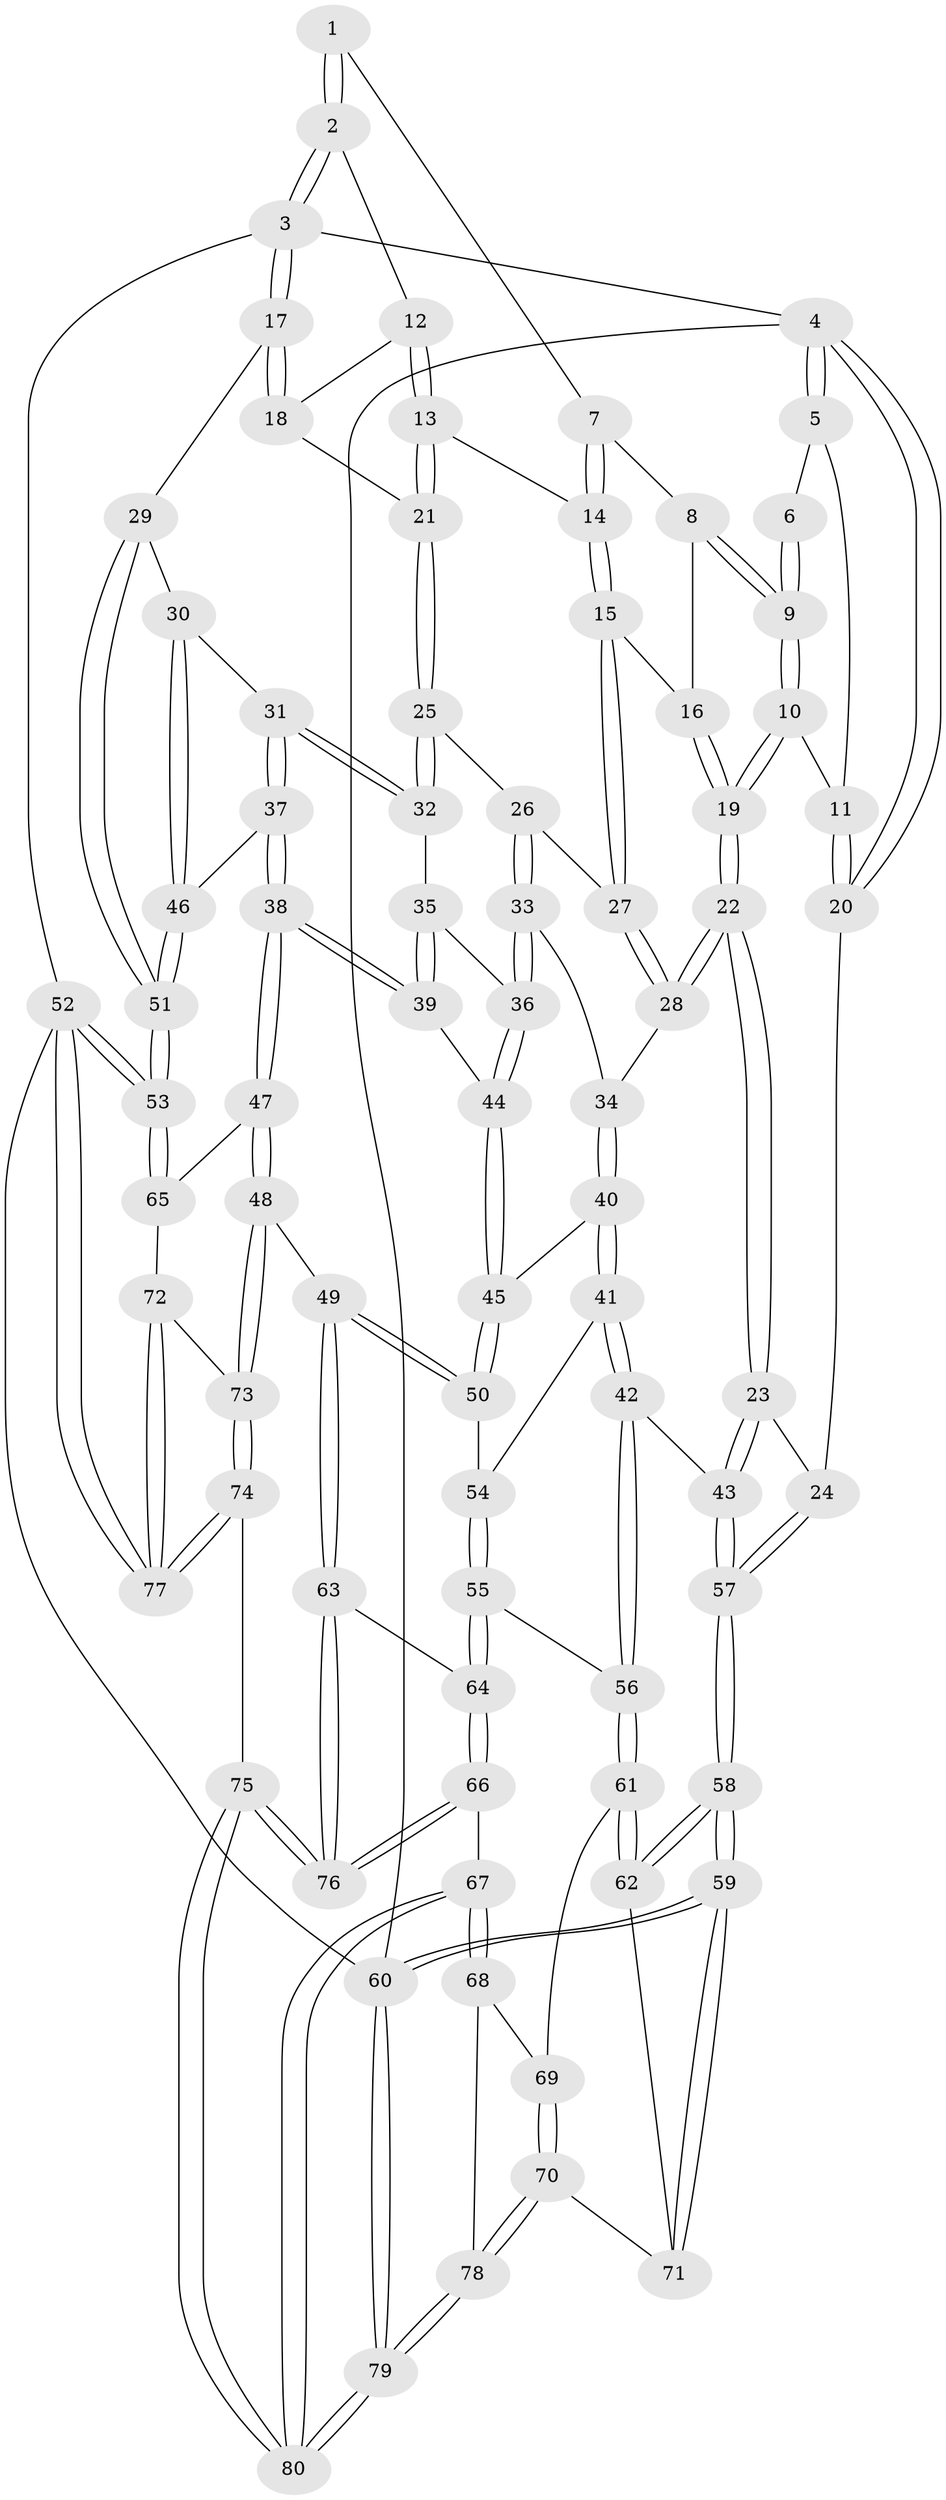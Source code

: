 // Generated by graph-tools (version 1.1) at 2025/16/03/09/25 04:16:47]
// undirected, 80 vertices, 197 edges
graph export_dot {
graph [start="1"]
  node [color=gray90,style=filled];
  1 [pos="+0.43175272655872304+0"];
  2 [pos="+0.7450112912878206+0"];
  3 [pos="+1+0"];
  4 [pos="+0+0"];
  5 [pos="+0+0"];
  6 [pos="+0.17466657755224016+0"];
  7 [pos="+0.41060390658964424+0.014738697651328415"];
  8 [pos="+0.37595398035124367+0.08323346554288871"];
  9 [pos="+0.1838780931079259+0.10374655990786479"];
  10 [pos="+0.15775596057540534+0.1933287571358607"];
  11 [pos="+0.08155956269112354+0.17840114656073225"];
  12 [pos="+0.7259056308259695+0"];
  13 [pos="+0.6517737104013474+0.1865982439016067"];
  14 [pos="+0.5521567146035228+0.2099547557883964"];
  15 [pos="+0.4994788395115489+0.2454959060073597"];
  16 [pos="+0.3722704275819361+0.11816364407080758"];
  17 [pos="+1+0.2061993956385188"];
  18 [pos="+0.8647518225392401+0.22589053796904088"];
  19 [pos="+0.23764121443694242+0.32186672001023275"];
  20 [pos="+0+0.2302946068521844"];
  21 [pos="+0.7184883735190546+0.289695662411424"];
  22 [pos="+0.24267588400380835+0.34231325892244074"];
  23 [pos="+0.20622165427666603+0.40736672771370863"];
  24 [pos="+0+0.44558865283304494"];
  25 [pos="+0.7184940698199065+0.28974466562980483"];
  26 [pos="+0.5656234594919781+0.3842367229353439"];
  27 [pos="+0.45139646942465855+0.3093771713099879"];
  28 [pos="+0.39558554466783175+0.3407907614021353"];
  29 [pos="+1+0.3506346478188435"];
  30 [pos="+1+0.38146523211441796"];
  31 [pos="+0.8593497754590349+0.4327833695332565"];
  32 [pos="+0.7251630064780927+0.3059237285586483"];
  33 [pos="+0.578684443393035+0.4619867459077743"];
  34 [pos="+0.4664425872454322+0.46174555221168534"];
  35 [pos="+0.71121894937993+0.33619682370761256"];
  36 [pos="+0.5825071747303271+0.46541432044595654"];
  37 [pos="+0.7548240014919284+0.6255909469932912"];
  38 [pos="+0.7480875094915985+0.6302827689677286"];
  39 [pos="+0.6604708423559296+0.5448437113350663"];
  40 [pos="+0.4466417643417224+0.5695416748625833"];
  41 [pos="+0.3686144929551905+0.5829686042044674"];
  42 [pos="+0.24972086021264145+0.5830149064306757"];
  43 [pos="+0.24172934156862064+0.5701876533497833"];
  44 [pos="+0.6197801848084762+0.5259651347082847"];
  45 [pos="+0.47779690529329466+0.5876125359555037"];
  46 [pos="+0.9054321025476524+0.6347100968595301"];
  47 [pos="+0.7327271131766148+0.680622414132502"];
  48 [pos="+0.5680017075851896+0.7684641680933109"];
  49 [pos="+0.5669073429813526+0.7686395372019941"];
  50 [pos="+0.5222720781413926+0.7002009201771922"];
  51 [pos="+1+0.8298545988102045"];
  52 [pos="+1+1"];
  53 [pos="+1+0.8653612278541749"];
  54 [pos="+0.42033061209196376+0.6822686389631132"];
  55 [pos="+0.35038845235517846+0.7534126934494776"];
  56 [pos="+0.24799367385815146+0.6899238343149137"];
  57 [pos="+0+0.7039334461154967"];
  58 [pos="+0+0.8000172239284408"];
  59 [pos="+0+1"];
  60 [pos="+0+1"];
  61 [pos="+0.22941202752455703+0.7149647100917864"];
  62 [pos="+0.16868431222666852+0.7572097096980326"];
  63 [pos="+0.5657932146950152+0.7696223139497117"];
  64 [pos="+0.38357479954052454+0.7838952471186491"];
  65 [pos="+0.8036346893368437+0.7869314687586942"];
  66 [pos="+0.3573057040741747+0.9075759317019279"];
  67 [pos="+0.33422280710760643+0.9213100985468067"];
  68 [pos="+0.30144572778296047+0.9096179344058717"];
  69 [pos="+0.2546789178184538+0.8087071912202254"];
  70 [pos="+0.1971513243180113+0.9198811943159657"];
  71 [pos="+0.16792983188849614+0.8988283796444395"];
  72 [pos="+0.7880625734084907+0.8801011991525431"];
  73 [pos="+0.692881177024767+0.9405061097325677"];
  74 [pos="+0.60154135196647+1"];
  75 [pos="+0.5911501149601106+1"];
  76 [pos="+0.5048649660469819+0.9462179138781655"];
  77 [pos="+1+1"];
  78 [pos="+0.20233779350479972+0.9248013471902489"];
  79 [pos="+0.16626846836882103+1"];
  80 [pos="+0.29962333408238984+1"];
  1 -- 2;
  1 -- 2;
  1 -- 7;
  2 -- 3;
  2 -- 3;
  2 -- 12;
  3 -- 4;
  3 -- 17;
  3 -- 17;
  3 -- 52;
  4 -- 5;
  4 -- 5;
  4 -- 20;
  4 -- 20;
  4 -- 60;
  5 -- 6;
  5 -- 11;
  6 -- 9;
  6 -- 9;
  7 -- 8;
  7 -- 14;
  7 -- 14;
  8 -- 9;
  8 -- 9;
  8 -- 16;
  9 -- 10;
  9 -- 10;
  10 -- 11;
  10 -- 19;
  10 -- 19;
  11 -- 20;
  11 -- 20;
  12 -- 13;
  12 -- 13;
  12 -- 18;
  13 -- 14;
  13 -- 21;
  13 -- 21;
  14 -- 15;
  14 -- 15;
  15 -- 16;
  15 -- 27;
  15 -- 27;
  16 -- 19;
  16 -- 19;
  17 -- 18;
  17 -- 18;
  17 -- 29;
  18 -- 21;
  19 -- 22;
  19 -- 22;
  20 -- 24;
  21 -- 25;
  21 -- 25;
  22 -- 23;
  22 -- 23;
  22 -- 28;
  22 -- 28;
  23 -- 24;
  23 -- 43;
  23 -- 43;
  24 -- 57;
  24 -- 57;
  25 -- 26;
  25 -- 32;
  25 -- 32;
  26 -- 27;
  26 -- 33;
  26 -- 33;
  27 -- 28;
  27 -- 28;
  28 -- 34;
  29 -- 30;
  29 -- 51;
  29 -- 51;
  30 -- 31;
  30 -- 46;
  30 -- 46;
  31 -- 32;
  31 -- 32;
  31 -- 37;
  31 -- 37;
  32 -- 35;
  33 -- 34;
  33 -- 36;
  33 -- 36;
  34 -- 40;
  34 -- 40;
  35 -- 36;
  35 -- 39;
  35 -- 39;
  36 -- 44;
  36 -- 44;
  37 -- 38;
  37 -- 38;
  37 -- 46;
  38 -- 39;
  38 -- 39;
  38 -- 47;
  38 -- 47;
  39 -- 44;
  40 -- 41;
  40 -- 41;
  40 -- 45;
  41 -- 42;
  41 -- 42;
  41 -- 54;
  42 -- 43;
  42 -- 56;
  42 -- 56;
  43 -- 57;
  43 -- 57;
  44 -- 45;
  44 -- 45;
  45 -- 50;
  45 -- 50;
  46 -- 51;
  46 -- 51;
  47 -- 48;
  47 -- 48;
  47 -- 65;
  48 -- 49;
  48 -- 73;
  48 -- 73;
  49 -- 50;
  49 -- 50;
  49 -- 63;
  49 -- 63;
  50 -- 54;
  51 -- 53;
  51 -- 53;
  52 -- 53;
  52 -- 53;
  52 -- 77;
  52 -- 77;
  52 -- 60;
  53 -- 65;
  53 -- 65;
  54 -- 55;
  54 -- 55;
  55 -- 56;
  55 -- 64;
  55 -- 64;
  56 -- 61;
  56 -- 61;
  57 -- 58;
  57 -- 58;
  58 -- 59;
  58 -- 59;
  58 -- 62;
  58 -- 62;
  59 -- 60;
  59 -- 60;
  59 -- 71;
  59 -- 71;
  60 -- 79;
  60 -- 79;
  61 -- 62;
  61 -- 62;
  61 -- 69;
  62 -- 71;
  63 -- 64;
  63 -- 76;
  63 -- 76;
  64 -- 66;
  64 -- 66;
  65 -- 72;
  66 -- 67;
  66 -- 76;
  66 -- 76;
  67 -- 68;
  67 -- 68;
  67 -- 80;
  67 -- 80;
  68 -- 69;
  68 -- 78;
  69 -- 70;
  69 -- 70;
  70 -- 71;
  70 -- 78;
  70 -- 78;
  72 -- 73;
  72 -- 77;
  72 -- 77;
  73 -- 74;
  73 -- 74;
  74 -- 75;
  74 -- 77;
  74 -- 77;
  75 -- 76;
  75 -- 76;
  75 -- 80;
  75 -- 80;
  78 -- 79;
  78 -- 79;
  79 -- 80;
  79 -- 80;
}
